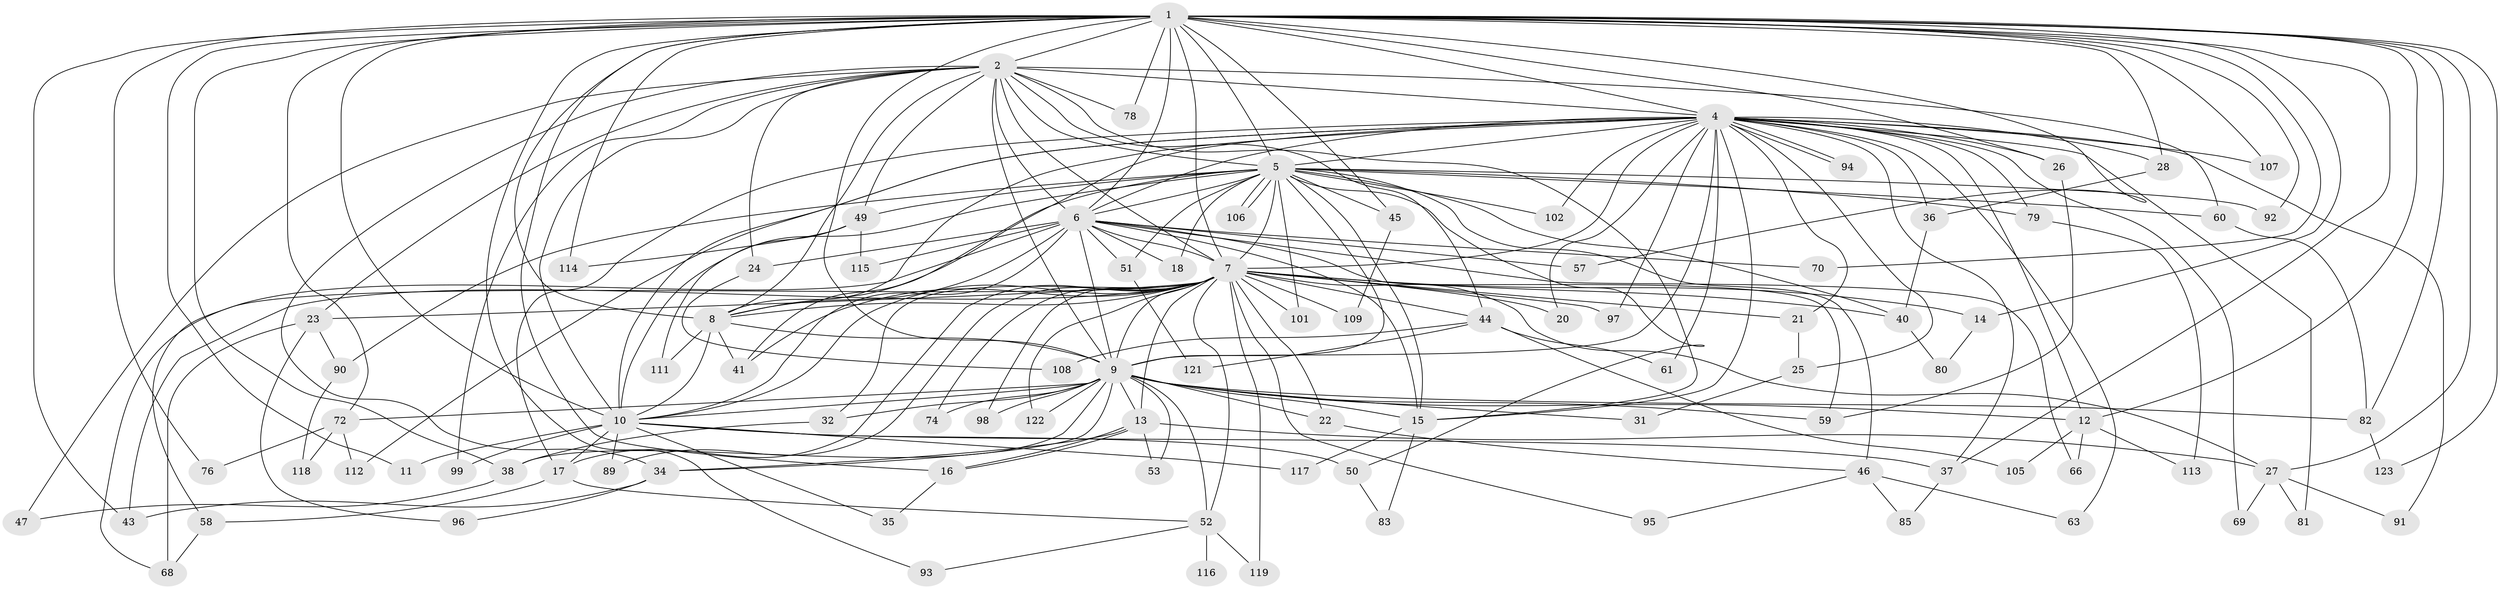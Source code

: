 // Generated by graph-tools (version 1.1) at 2025/51/02/27/25 19:51:50]
// undirected, 95 vertices, 224 edges
graph export_dot {
graph [start="1"]
  node [color=gray90,style=filled];
  1 [super="+3"];
  2 [super="+77"];
  4 [super="+19"];
  5 [super="+42"];
  6 [super="+104"];
  7 [super="+71"];
  8 [super="+54"];
  9 [super="+33"];
  10 [super="+48"];
  11;
  12 [super="+29"];
  13 [super="+67"];
  14 [super="+75"];
  15 [super="+39"];
  16 [super="+88"];
  17 [super="+30"];
  18;
  20;
  21;
  22;
  23 [super="+87"];
  24;
  25;
  26;
  27;
  28;
  31;
  32;
  34 [super="+56"];
  35;
  36;
  37;
  38 [super="+65"];
  40 [super="+55"];
  41;
  43 [super="+62"];
  44 [super="+120"];
  45;
  46;
  47;
  49 [super="+73"];
  50 [super="+86"];
  51;
  52 [super="+64"];
  53;
  57;
  58;
  59 [super="+103"];
  60;
  61;
  63;
  66;
  68;
  69;
  70;
  72 [super="+84"];
  74;
  76;
  78;
  79;
  80;
  81;
  82 [super="+100"];
  83;
  85;
  89;
  90;
  91;
  92;
  93;
  94;
  95;
  96;
  97;
  98;
  99;
  101;
  102 [super="+110"];
  105;
  106;
  107;
  108;
  109;
  111;
  112;
  113;
  114;
  115;
  116;
  117;
  118;
  119;
  121;
  122;
  123;
  1 -- 2 [weight=2];
  1 -- 4 [weight=2];
  1 -- 5 [weight=2];
  1 -- 6 [weight=2];
  1 -- 7 [weight=2];
  1 -- 8 [weight=2];
  1 -- 9 [weight=2];
  1 -- 10 [weight=2];
  1 -- 14;
  1 -- 43;
  1 -- 76;
  1 -- 78;
  1 -- 93;
  1 -- 107;
  1 -- 123;
  1 -- 11;
  1 -- 12;
  1 -- 70;
  1 -- 72 [weight=2];
  1 -- 82;
  1 -- 26;
  1 -- 27;
  1 -- 28;
  1 -- 92;
  1 -- 37;
  1 -- 38;
  1 -- 45;
  1 -- 114;
  1 -- 57;
  1 -- 16;
  2 -- 4 [weight=2];
  2 -- 5;
  2 -- 6;
  2 -- 7;
  2 -- 8;
  2 -- 9;
  2 -- 10;
  2 -- 23;
  2 -- 24;
  2 -- 34;
  2 -- 44;
  2 -- 47;
  2 -- 49;
  2 -- 60;
  2 -- 78;
  2 -- 99;
  2 -- 15;
  4 -- 5;
  4 -- 6;
  4 -- 7;
  4 -- 8;
  4 -- 9;
  4 -- 10;
  4 -- 15;
  4 -- 17;
  4 -- 20;
  4 -- 21;
  4 -- 26;
  4 -- 28;
  4 -- 36;
  4 -- 37;
  4 -- 41;
  4 -- 61;
  4 -- 63;
  4 -- 69;
  4 -- 79;
  4 -- 81;
  4 -- 91;
  4 -- 94;
  4 -- 94;
  4 -- 97;
  4 -- 107;
  4 -- 112;
  4 -- 102 [weight=2];
  4 -- 25;
  4 -- 12;
  5 -- 6;
  5 -- 7 [weight=2];
  5 -- 8;
  5 -- 9;
  5 -- 10;
  5 -- 18;
  5 -- 45;
  5 -- 49 [weight=2];
  5 -- 50 [weight=2];
  5 -- 51;
  5 -- 60;
  5 -- 79;
  5 -- 90;
  5 -- 92;
  5 -- 101;
  5 -- 102;
  5 -- 106;
  5 -- 106;
  5 -- 40;
  5 -- 46;
  5 -- 15;
  6 -- 7 [weight=2];
  6 -- 8;
  6 -- 9;
  6 -- 10;
  6 -- 18;
  6 -- 24;
  6 -- 51;
  6 -- 57;
  6 -- 58;
  6 -- 66;
  6 -- 70;
  6 -- 115;
  6 -- 15;
  6 -- 59;
  7 -- 8;
  7 -- 9;
  7 -- 10;
  7 -- 13;
  7 -- 14 [weight=2];
  7 -- 20;
  7 -- 21;
  7 -- 22;
  7 -- 23;
  7 -- 27;
  7 -- 32;
  7 -- 40;
  7 -- 41;
  7 -- 43;
  7 -- 44 [weight=2];
  7 -- 68;
  7 -- 74;
  7 -- 89;
  7 -- 95;
  7 -- 97;
  7 -- 98;
  7 -- 101;
  7 -- 109;
  7 -- 119;
  7 -- 122;
  7 -- 52;
  7 -- 17;
  8 -- 9;
  8 -- 10;
  8 -- 111;
  8 -- 41;
  9 -- 10;
  9 -- 12;
  9 -- 13;
  9 -- 15;
  9 -- 22 [weight=2];
  9 -- 31;
  9 -- 32;
  9 -- 38;
  9 -- 52;
  9 -- 53;
  9 -- 74;
  9 -- 82;
  9 -- 98;
  9 -- 122;
  9 -- 72;
  9 -- 59;
  9 -- 34;
  10 -- 11;
  10 -- 17;
  10 -- 35;
  10 -- 50;
  10 -- 89;
  10 -- 99;
  10 -- 117;
  10 -- 37;
  12 -- 113;
  12 -- 105;
  12 -- 66;
  13 -- 16;
  13 -- 16;
  13 -- 34;
  13 -- 53;
  13 -- 27;
  14 -- 80;
  15 -- 117;
  15 -- 83;
  16 -- 35;
  17 -- 52;
  17 -- 58;
  21 -- 25;
  22 -- 46;
  23 -- 96;
  23 -- 90;
  23 -- 68;
  24 -- 108;
  25 -- 31;
  26 -- 59;
  27 -- 69;
  27 -- 81;
  27 -- 91;
  28 -- 36;
  32 -- 38;
  34 -- 96;
  34 -- 43;
  36 -- 40;
  37 -- 85;
  38 -- 47;
  40 -- 80;
  44 -- 61;
  44 -- 105;
  44 -- 108;
  44 -- 121;
  45 -- 109;
  46 -- 63;
  46 -- 85;
  46 -- 95;
  49 -- 111;
  49 -- 114;
  49 -- 115;
  50 -- 83;
  51 -- 121;
  52 -- 93;
  52 -- 119;
  52 -- 116;
  58 -- 68;
  60 -- 82;
  72 -- 76;
  72 -- 112;
  72 -- 118;
  79 -- 113;
  82 -- 123;
  90 -- 118;
}
